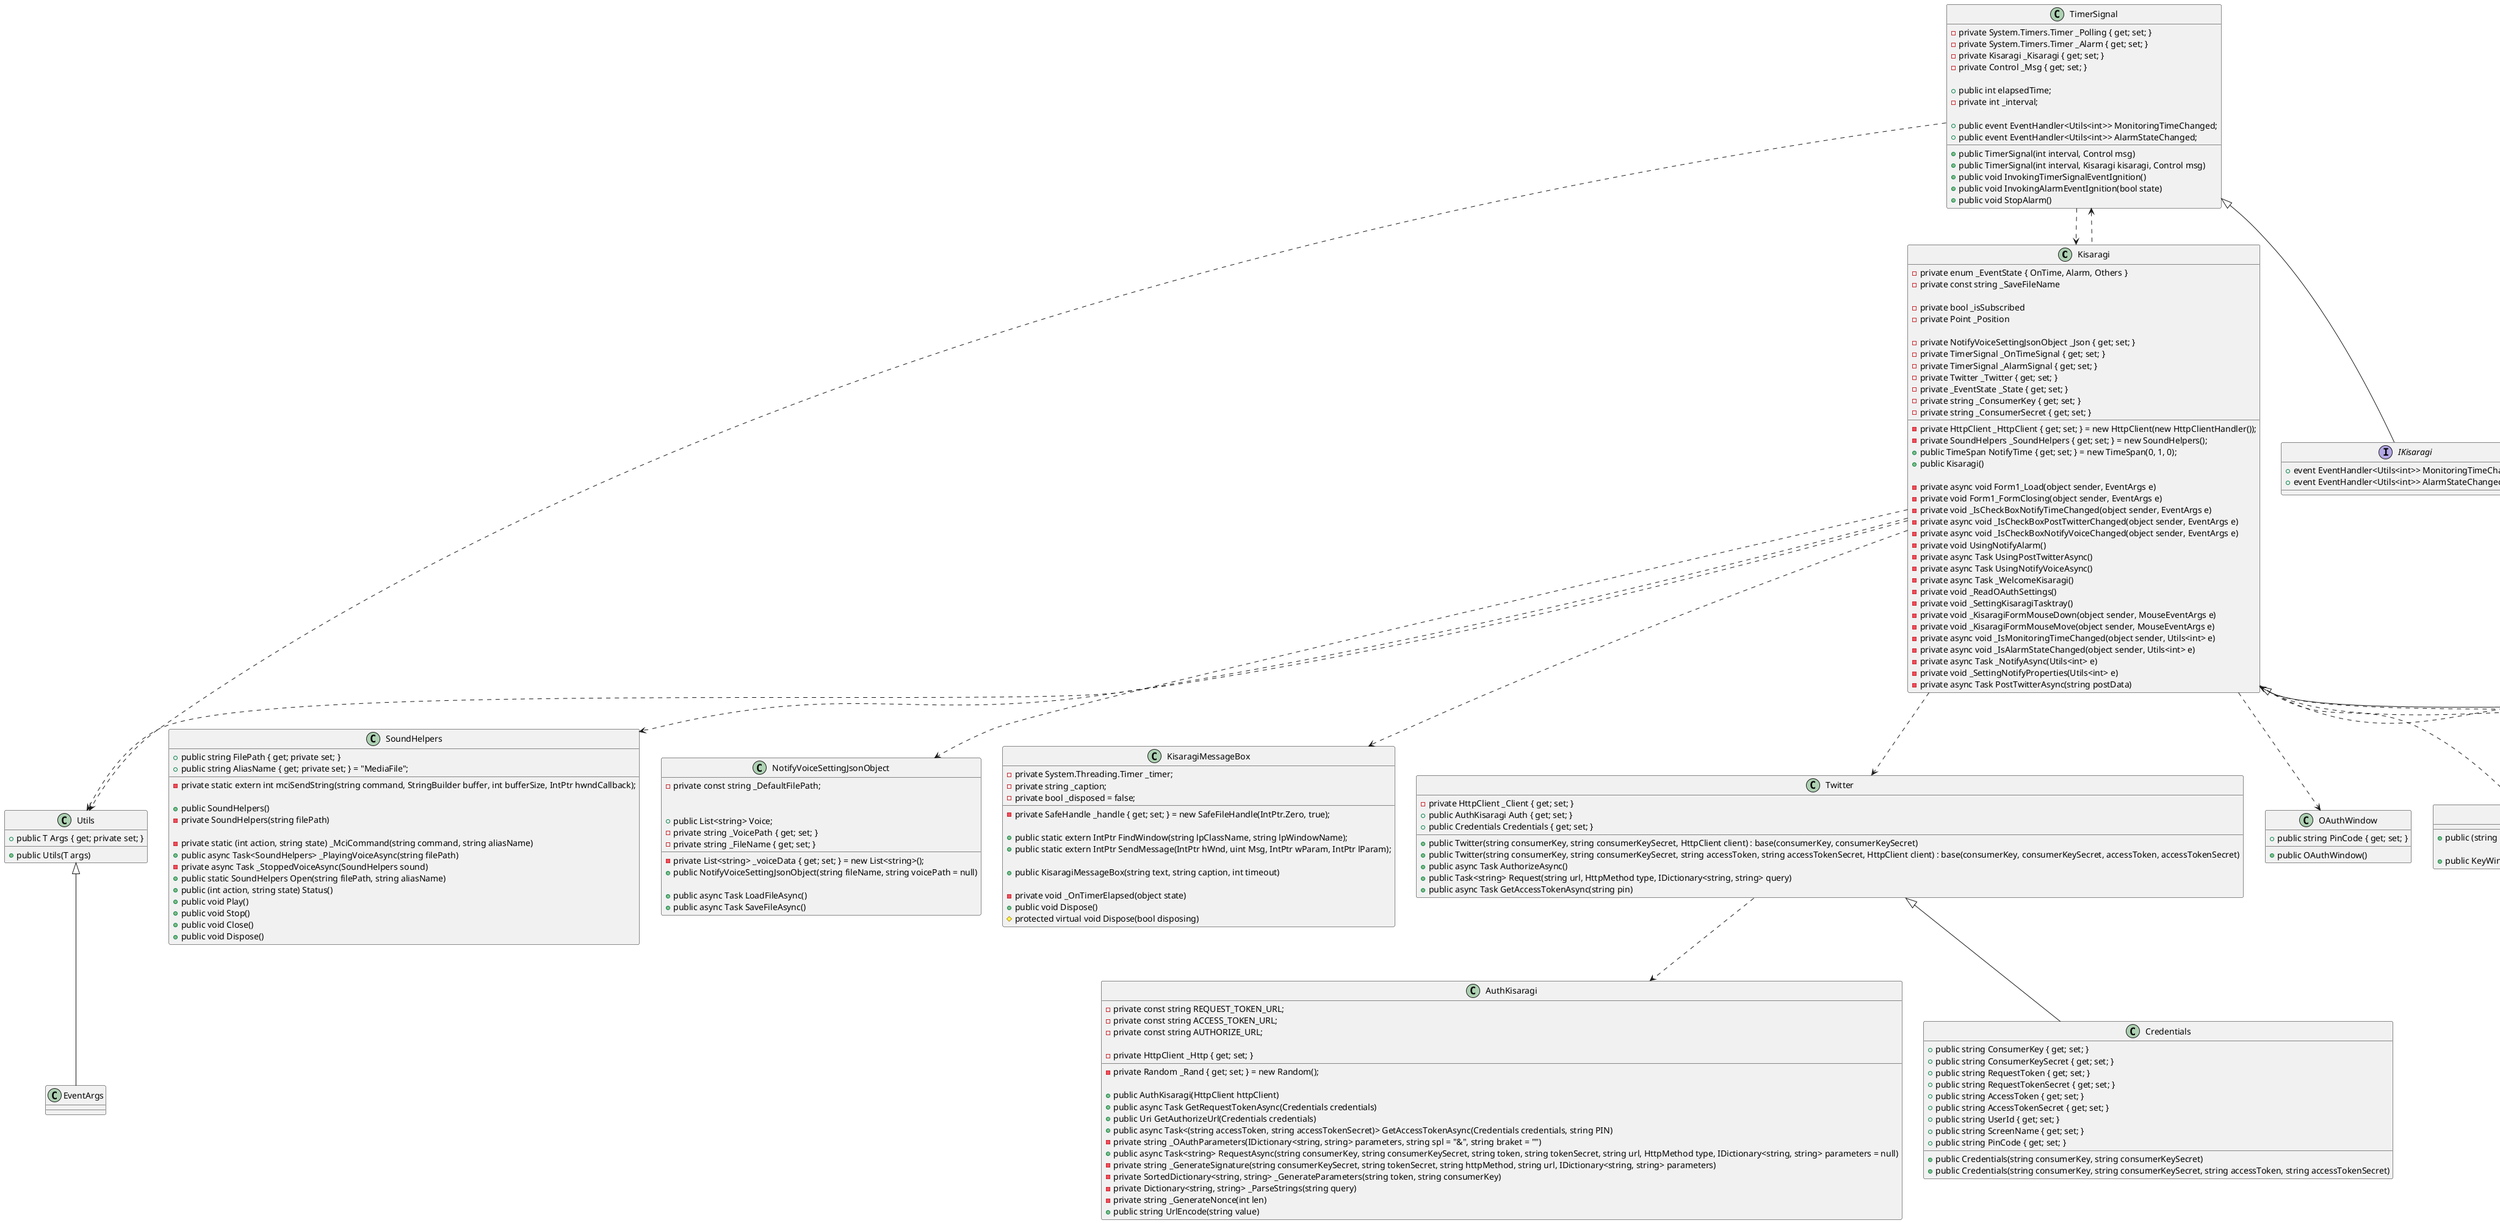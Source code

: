 @startuml kisaragi

class Kisaragi {
    - private enum _EventState { OnTime, Alarm, Others }
    - private const string _SaveFileName

    - private bool _isSubscribed
    - private Point _Position

    - private HttpClient _HttpClient { get; set; } = new HttpClient(new HttpClientHandler());
    - private NotifyVoiceSettingJsonObject _Json { get; set; }
    - private SoundHelpers _SoundHelpers { get; set; } = new SoundHelpers();
    - private TimerSignal _OnTimeSignal { get; set; }
    - private TimerSignal _AlarmSignal { get; set; }
    + public TimeSpan NotifyTime { get; set; } = new TimeSpan(0, 1, 0);
    - private Twitter _Twitter { get; set; }
    - private _EventState _State { get; set; }
    - private string _ConsumerKey { get; set; }
    - private string _ConsumerSecret { get; set; }

    + public Kisaragi()

    - private async void Form1_Load(object sender, EventArgs e)
    - private void Form1_FormClosing(object sender, EventArgs e)
    - private void _IsCheckBoxNotifyTimeChanged(object sender, EventArgs e)
    - private async void _IsCheckBoxPostTwitterChanged(object sender, EventArgs e)
    - private async void _IsCheckBoxNotifyVoiceChanged(object sender, EventArgs e)
    - private void UsingNotifyAlarm()
    - private async Task UsingPostTwitterAsync()
    - private async Task UsingNotifyVoiceAsync()
    - private async Task _WelcomeKisaragi()
    - private void _ReadOAuthSettings()
    - private void _SettingKisaragiTasktray()
    - private void _KisaragiFormMouseDown(object sender, MouseEventArgs e)
    - private void _KisaragiFormMouseMove(object sender, MouseEventArgs e)
    - private async void _IsMonitoringTimeChanged(object sender, Utils<int> e)
    - private async void _IsAlarmStateChanged(object sender, Utils<int> e)
    - private async Task _NotifyAsync(Utils<int> e)
    - private void _SettingNotifyProperties(Utils<int> e)
    - private async Task PostTwitterAsync(string postData)
}

class TimerSignal {
    - private System.Timers.Timer _Polling { get; set; }
    - private System.Timers.Timer _Alarm { get; set; }
    - private Kisaragi _Kisaragi { get; set; }
    - private Control _Msg { get; set; }

    + public int elapsedTime;
    - private int _interval;

    + public event EventHandler<Utils<int>> MonitoringTimeChanged;
    + public event EventHandler<Utils<int>> AlarmStateChanged;

    + public TimerSignal(int interval, Control msg)
    + public TimerSignal(int interval, Kisaragi kisaragi, Control msg)
    + public void InvokingTimerSignalEventIgnition()
    + public void InvokingAlarmEventIgnition(bool state)
    + public void StopAlarm()
}

class SoundHelpers {
    + public string FilePath { get; private set; }
    + public string AliasName { get; private set; } = "MediaFile";
    - private static extern int mciSendString(string command, StringBuilder buffer, int bufferSize, IntPtr hwndCallback);

    + public SoundHelpers()
    - private SoundHelpers(string filePath)

    - private static (int action, string state) _MciCommand(string command, string aliasName)
    + public async Task<SoundHelpers> _PlayingVoiceAsync(string filePath)
    - private async Task _StoppedVoiceAsync(SoundHelpers sound)
    + public static SoundHelpers Open(string filePath, string aliasName)
    + public (int action, string state) Status()
    + public void Play()
    + public void Stop()
    + public void Close()
    + public void Dispose()
}

class Utils {
    + public T Args { get; private set; }
    + public Utils(T args)
}

class NotifyVoiceSettingJsonObject {
    - private const string _DefaultFilePath;

    - private List<string> _voiceData { get; set; } = new List<string>();

    + public List<string> Voice;
    - private string _VoicePath { get; set; }
    - private string _FileName { get; set; }
    + public NotifyVoiceSettingJsonObject(string fileName, string voicePath = null)

    + public async Task LoadFileAsync()
    + public async Task SaveFileAsync()
}

class KisaragiMessageBox {
    - private System.Threading.Timer _timer;
    - private string _caption;
    - private bool _disposed = false;

    - private SafeHandle _handle { get; set; } = new SafeFileHandle(IntPtr.Zero, true);

    + public static extern IntPtr FindWindow(string lpClassName, string lpWindowName);
    + public static extern IntPtr SendMessage(IntPtr hWnd, uint Msg, IntPtr wParam, IntPtr lParam);

    + public KisaragiMessageBox(string text, string caption, int timeout)

    - private void _OnTimerElapsed(object state)
    + public void Dispose()
    # protected virtual void Dispose(bool disposing)
}

class AuthKisaragi {
	- private const string REQUEST_TOKEN_URL;
	- private const string ACCESS_TOKEN_URL;
	- private const string AUTHORIZE_URL;

    - private HttpClient _Http { get; set; }
	- private Random _Rand { get; set; } = new Random();

    + public AuthKisaragi(HttpClient httpClient)
    + public async Task GetRequestTokenAsync(Credentials credentials)
    + public Uri GetAuthorizeUrl(Credentials credentials)
    + public async Task<(string accessToken, string accessTokenSecret)> GetAccessTokenAsync(Credentials credentials, string PIN)
    - private string _OAuthParameters(IDictionary<string, string> parameters, string spl = "&", string braket = "")
    + public async Task<string> RequestAsync(string consumerKey, string consumerKeySecret, string token, string tokenSecret, string url, HttpMethod type, IDictionary<string, string> parameters = null)
    - private string _GenerateSignature(string consumerKeySecret, string tokenSecret, string httpMethod, string url, IDictionary<string, string> parameters)
    - private SortedDictionary<string, string> _GenerateParameters(string token, string consumerKey)
    - private Dictionary<string, string> _ParseStrings(string query)
    - private string _GenerateNonce(int len)
    + public string UrlEncode(string value)
}

class Credentials {
    + public Credentials(string consumerKey, string consumerKeySecret)
    + public Credentials(string consumerKey, string consumerKeySecret, string accessToken, string accessTokenSecret)

    + public string ConsumerKey { get; set; }
	+ public string ConsumerKeySecret { get; set; }
	+ public string RequestToken { get; set; }
	+ public string RequestTokenSecret { get; set; }
	+ public string AccessToken { get; set; }
	+ public string AccessTokenSecret { get; set; }
	+ public string UserId { get; set; }
	+ public string ScreenName { get; set; }
	+ public string PinCode { get; set; }
}

class Twitter {
    - private HttpClient _Client { get; set; }
	+ public AuthKisaragi Auth { get; set; }
	+ public Credentials Credentials { get; set; }

    + public Twitter(string consumerKey, string consumerKeySecret, HttpClient client) : base(consumerKey, consumerKeySecret)
    + public Twitter(string consumerKey, string consumerKeySecret, string accessToken, string accessTokenSecret, HttpClient client) : base(consumerKey, consumerKeySecret, accessToken, accessTokenSecret)
    + public async Task AuthorizeAsync()
    + public Task<string> Request(string url, HttpMethod type, IDictionary<string, string> query)
    + public async Task GetAccessTokenAsync(string pin)
}

class OAuthWindow {
    + public string PinCode { get; set; }

    + public OAuthWindow()
}

class KeyWindow {
    + public (string ck, string cks) CkPair { get; private set; }

    + public KeyWindow(string ck, string cks)
}

class SettingsWindow {
	+ public TimeSpan NotifyTime { get; private set; }
	+ public string VoicePath { get; private set; }

    + public SettingsWindow(string voicePath = null)
}

class SplashWindow {
    + public SplashWindow(int interval)
}

class VersionWindow {
    + public VersionWindow()
}

class Program {
    + static void Main()
}

interface IKisaragi {
    + event EventHandler<Utils<int>> MonitoringTimeChanged;
    + event EventHandler<Utils<int>> AlarmStateChanged;
}

SplashWindow <.. Program
Kisaragi <|-- Form
Kisaragi <.. Program
Kisaragi ..> NotifyVoiceSettingJsonObject
Kisaragi ..> SoundHelpers
Kisaragi ..> Utils
Kisaragi ..> Twitter
Kisaragi ..> KisaragiMessageBox
Kisaragi ..> VersionWindow
Kisaragi ..> SettingsWindow
Kisaragi ..> KeyWindow
Kisaragi ..> OAuthWindow
TimerSignal ..> Utils
TimerSignal ..> Kisaragi
TimerSignal <.. Kisaragi
TimerSignal <|-- IKisaragi
Twitter ..> AuthKisaragi
Twitter <|-- Credentials
Utils <|-- EventArgs

@enduml
